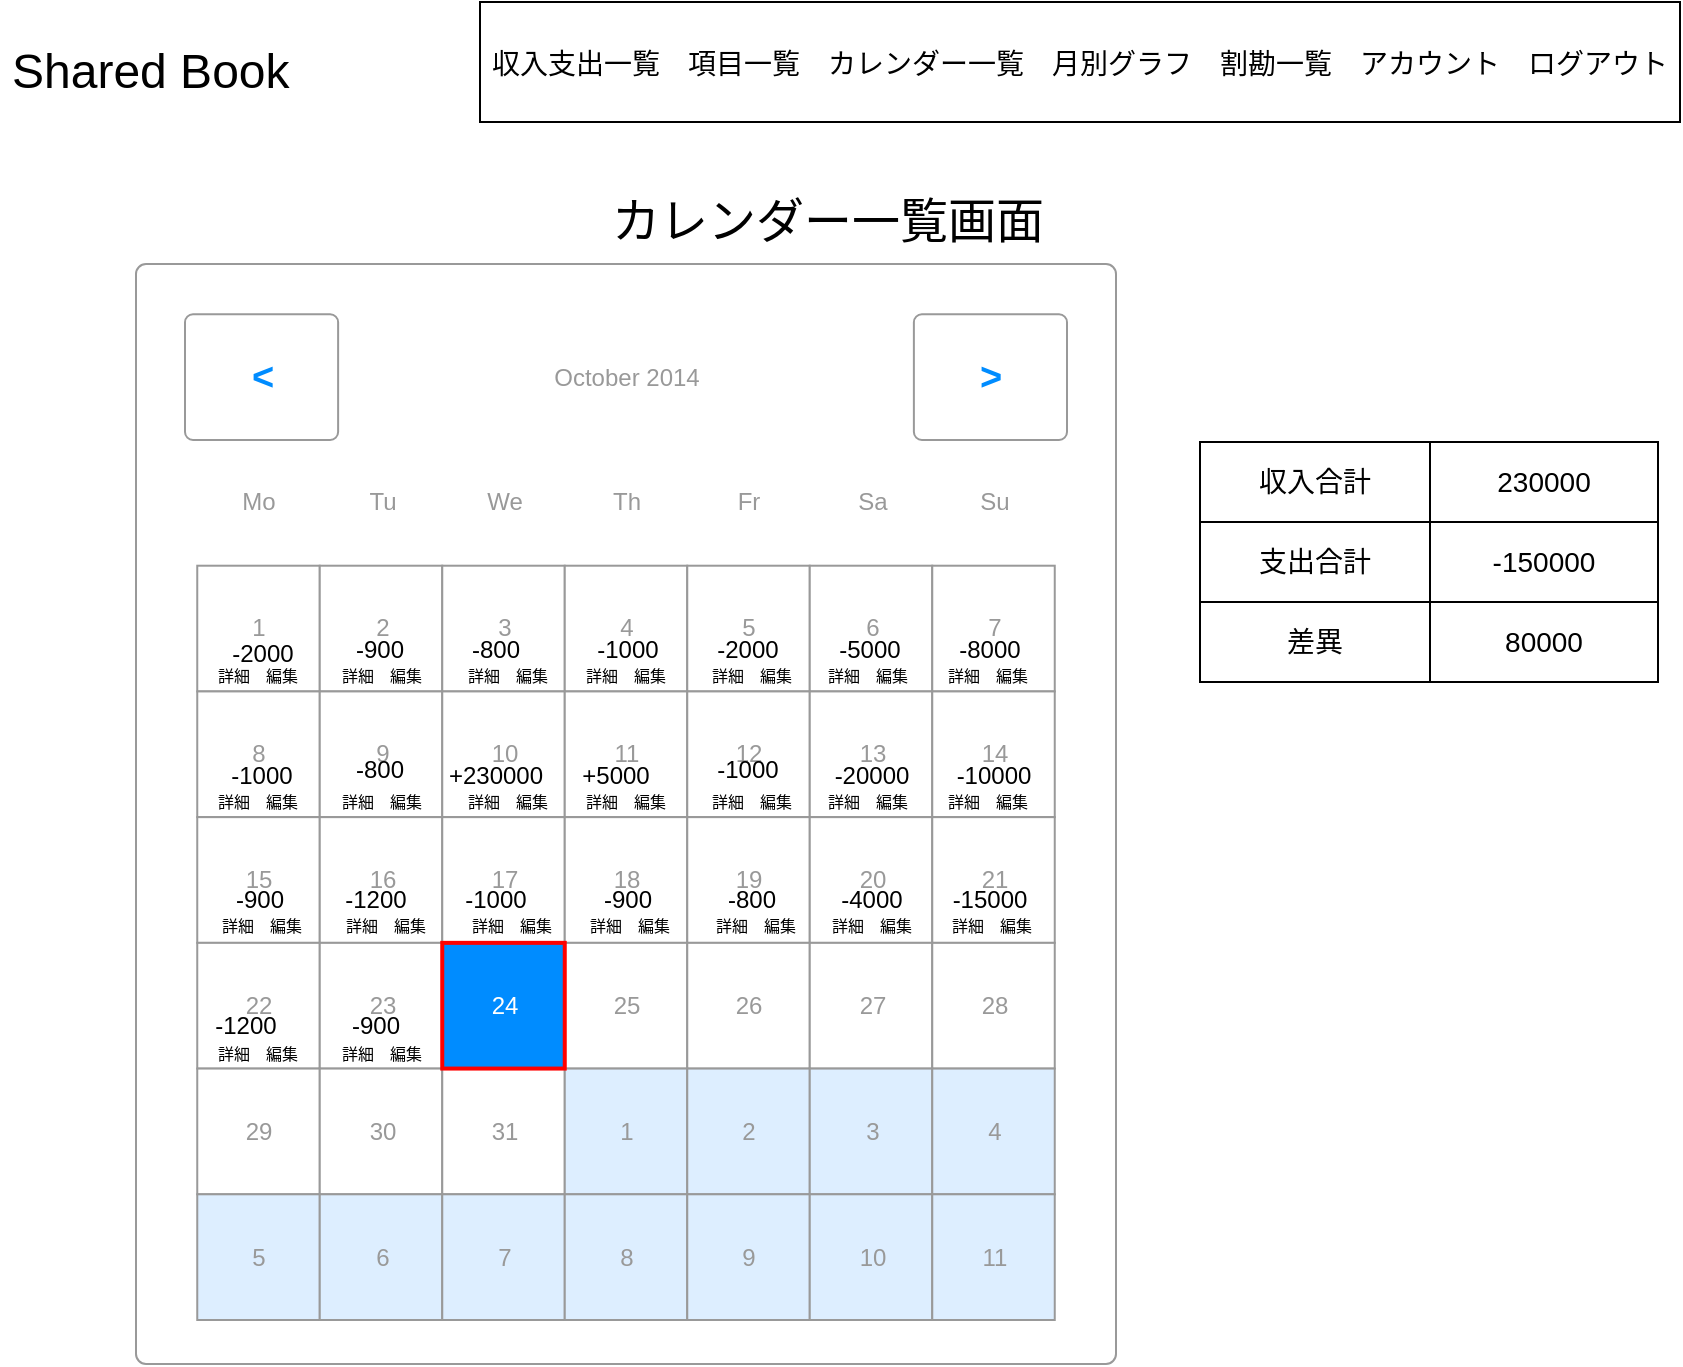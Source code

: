 <mxfile>
    <diagram id="T_hlK8nRYJqbb6nCMalY" name="Page-1">
        <mxGraphModel dx="901" dy="475" grid="1" gridSize="10" guides="1" tooltips="1" connect="1" arrows="1" fold="1" page="1" pageScale="1" pageWidth="850" pageHeight="1100" math="0" shadow="0">
            <root>
                <mxCell id="0"/>
                <mxCell id="1" parent="0"/>
                <mxCell id="2" value="&lt;font style=&quot;font-size: 24px;&quot;&gt;Shared Book&lt;/font&gt;" style="text;strokeColor=none;fillColor=none;align=left;verticalAlign=middle;spacingLeft=4;spacingRight=4;overflow=hidden;points=[[0,0.5],[1,0.5]];portConstraint=eastwest;rotatable=0;whiteSpace=wrap;html=1;" vertex="1" parent="1">
                    <mxGeometry x="10" y="10" width="190" height="50" as="geometry"/>
                </mxCell>
                <mxCell id="3" value="&lt;font style=&quot;font-size: 24px;&quot;&gt;カレンダー一覧画面&lt;/font&gt;" style="text;strokeColor=none;fillColor=none;align=left;verticalAlign=middle;spacingLeft=4;spacingRight=4;overflow=hidden;points=[[0,0.5],[1,0.5]];portConstraint=eastwest;rotatable=0;whiteSpace=wrap;html=1;" vertex="1" parent="1">
                    <mxGeometry x="310" y="85" width="230" height="50" as="geometry"/>
                </mxCell>
                <mxCell id="18" value="" style="strokeWidth=1;shadow=0;dashed=0;align=center;html=1;shape=mxgraph.mockup.forms.rrect;rSize=5;strokeColor=#999999;fillColor=#ffffff;" vertex="1" parent="1">
                    <mxGeometry x="78" y="131" width="490" height="550" as="geometry"/>
                </mxCell>
                <mxCell id="19" value="October 2014" style="strokeWidth=1;shadow=0;dashed=0;align=center;html=1;shape=mxgraph.mockup.forms.anchor;fontColor=#999999;" vertex="1" parent="18">
                    <mxGeometry x="91.875" y="25.143" width="306.25" height="62.857" as="geometry"/>
                </mxCell>
                <mxCell id="20" value="&lt;" style="strokeWidth=1;shadow=0;dashed=0;align=center;html=1;shape=mxgraph.mockup.forms.rrect;rSize=4;strokeColor=#999999;fontColor=#008cff;fontSize=19;fontStyle=1;" vertex="1" parent="18">
                    <mxGeometry x="24.5" y="25.143" width="76.562" height="62.857" as="geometry"/>
                </mxCell>
                <mxCell id="21" value="&gt;" style="strokeWidth=1;shadow=0;dashed=0;align=center;html=1;shape=mxgraph.mockup.forms.rrect;rSize=4;strokeColor=#999999;fontColor=#008cff;fontSize=19;fontStyle=1;" vertex="1" parent="18">
                    <mxGeometry x="388.938" y="25.143" width="76.562" height="62.857" as="geometry"/>
                </mxCell>
                <mxCell id="22" value="Mo" style="strokeWidth=1;shadow=0;dashed=0;align=center;html=1;shape=mxgraph.mockup.forms.anchor;fontColor=#999999;" vertex="1" parent="18">
                    <mxGeometry x="30.625" y="88" width="61.25" height="62.857" as="geometry"/>
                </mxCell>
                <mxCell id="23" value="Tu" style="strokeWidth=1;shadow=0;dashed=0;align=center;html=1;shape=mxgraph.mockup.forms.anchor;fontColor=#999999;" vertex="1" parent="18">
                    <mxGeometry x="91.875" y="88" width="61.25" height="62.857" as="geometry"/>
                </mxCell>
                <mxCell id="24" value="We" style="strokeWidth=1;shadow=0;dashed=0;align=center;html=1;shape=mxgraph.mockup.forms.anchor;fontColor=#999999;" vertex="1" parent="18">
                    <mxGeometry x="153.125" y="88" width="61.25" height="62.857" as="geometry"/>
                </mxCell>
                <mxCell id="25" value="Th" style="strokeWidth=1;shadow=0;dashed=0;align=center;html=1;shape=mxgraph.mockup.forms.anchor;fontColor=#999999;" vertex="1" parent="18">
                    <mxGeometry x="214.375" y="88" width="61.25" height="62.857" as="geometry"/>
                </mxCell>
                <mxCell id="26" value="Fr" style="strokeWidth=1;shadow=0;dashed=0;align=center;html=1;shape=mxgraph.mockup.forms.anchor;fontColor=#999999;" vertex="1" parent="18">
                    <mxGeometry x="275.625" y="88" width="61.25" height="62.857" as="geometry"/>
                </mxCell>
                <mxCell id="27" value="Sa" style="strokeWidth=1;shadow=0;dashed=0;align=center;html=1;shape=mxgraph.mockup.forms.anchor;fontColor=#999999;" vertex="1" parent="18">
                    <mxGeometry x="336.875" y="88" width="61.25" height="62.857" as="geometry"/>
                </mxCell>
                <mxCell id="28" value="Su" style="strokeWidth=1;shadow=0;dashed=0;align=center;html=1;shape=mxgraph.mockup.forms.anchor;fontColor=#999999;" vertex="1" parent="18">
                    <mxGeometry x="398.125" y="88" width="61.25" height="62.857" as="geometry"/>
                </mxCell>
                <mxCell id="29" value="1" style="strokeWidth=1;shadow=0;dashed=0;align=center;html=1;shape=mxgraph.mockup.forms.rrect;rSize=0;strokeColor=#999999;fontColor=#999999;" vertex="1" parent="18">
                    <mxGeometry x="30.625" y="150.857" width="61.25" height="62.857" as="geometry"/>
                </mxCell>
                <mxCell id="30" value="2" style="strokeWidth=1;shadow=0;dashed=0;align=center;html=1;shape=mxgraph.mockup.forms.rrect;rSize=0;strokeColor=#999999;fontColor=#999999;" vertex="1" parent="18">
                    <mxGeometry x="91.875" y="150.857" width="61.25" height="62.857" as="geometry"/>
                </mxCell>
                <mxCell id="31" value="3" style="strokeWidth=1;shadow=0;dashed=0;align=center;html=1;shape=mxgraph.mockup.forms.rrect;rSize=0;strokeColor=#999999;fontColor=#999999;" vertex="1" parent="18">
                    <mxGeometry x="153.125" y="150.857" width="61.25" height="62.857" as="geometry"/>
                </mxCell>
                <mxCell id="32" value="4" style="strokeWidth=1;shadow=0;dashed=0;align=center;html=1;shape=mxgraph.mockup.forms.rrect;rSize=0;strokeColor=#999999;fontColor=#999999;" vertex="1" parent="18">
                    <mxGeometry x="214.375" y="150.857" width="61.25" height="62.857" as="geometry"/>
                </mxCell>
                <mxCell id="33" value="5" style="strokeWidth=1;shadow=0;dashed=0;align=center;html=1;shape=mxgraph.mockup.forms.rrect;rSize=0;strokeColor=#999999;fontColor=#999999;" vertex="1" parent="18">
                    <mxGeometry x="275.625" y="150.857" width="61.25" height="62.857" as="geometry"/>
                </mxCell>
                <mxCell id="34" value="6" style="strokeWidth=1;shadow=0;dashed=0;align=center;html=1;shape=mxgraph.mockup.forms.rrect;rSize=0;strokeColor=#999999;fontColor=#999999;" vertex="1" parent="18">
                    <mxGeometry x="336.875" y="150.857" width="61.25" height="62.857" as="geometry"/>
                </mxCell>
                <mxCell id="35" value="7" style="strokeWidth=1;shadow=0;dashed=0;align=center;html=1;shape=mxgraph.mockup.forms.rrect;rSize=0;strokeColor=#999999;fontColor=#999999;" vertex="1" parent="18">
                    <mxGeometry x="398.125" y="150.857" width="61.25" height="62.857" as="geometry"/>
                </mxCell>
                <mxCell id="36" value="8" style="strokeWidth=1;shadow=0;dashed=0;align=center;html=1;shape=mxgraph.mockup.forms.rrect;rSize=0;strokeColor=#999999;fontColor=#999999;" vertex="1" parent="18">
                    <mxGeometry x="30.625" y="213.714" width="61.25" height="62.857" as="geometry"/>
                </mxCell>
                <mxCell id="37" value="9" style="strokeWidth=1;shadow=0;dashed=0;align=center;html=1;shape=mxgraph.mockup.forms.rrect;rSize=0;strokeColor=#999999;fontColor=#999999;" vertex="1" parent="18">
                    <mxGeometry x="91.875" y="213.714" width="61.25" height="62.857" as="geometry"/>
                </mxCell>
                <mxCell id="38" value="10" style="strokeWidth=1;shadow=0;dashed=0;align=center;html=1;shape=mxgraph.mockup.forms.rrect;rSize=0;strokeColor=#999999;fontColor=#999999;" vertex="1" parent="18">
                    <mxGeometry x="153.125" y="213.714" width="61.25" height="62.857" as="geometry"/>
                </mxCell>
                <mxCell id="39" value="11" style="strokeWidth=1;shadow=0;dashed=0;align=center;html=1;shape=mxgraph.mockup.forms.rrect;rSize=0;strokeColor=#999999;fontColor=#999999;" vertex="1" parent="18">
                    <mxGeometry x="214.375" y="213.714" width="61.25" height="62.857" as="geometry"/>
                </mxCell>
                <mxCell id="40" value="12" style="strokeWidth=1;shadow=0;dashed=0;align=center;html=1;shape=mxgraph.mockup.forms.rrect;rSize=0;strokeColor=#999999;fontColor=#999999;" vertex="1" parent="18">
                    <mxGeometry x="275.625" y="213.714" width="61.25" height="62.857" as="geometry"/>
                </mxCell>
                <mxCell id="41" value="13" style="strokeWidth=1;shadow=0;dashed=0;align=center;html=1;shape=mxgraph.mockup.forms.rrect;rSize=0;strokeColor=#999999;fontColor=#999999;" vertex="1" parent="18">
                    <mxGeometry x="336.875" y="213.714" width="61.25" height="62.857" as="geometry"/>
                </mxCell>
                <mxCell id="42" value="14" style="strokeWidth=1;shadow=0;dashed=0;align=center;html=1;shape=mxgraph.mockup.forms.rrect;rSize=0;strokeColor=#999999;fontColor=#999999;" vertex="1" parent="18">
                    <mxGeometry x="398.125" y="213.714" width="61.25" height="62.857" as="geometry"/>
                </mxCell>
                <mxCell id="43" value="15" style="strokeWidth=1;shadow=0;dashed=0;align=center;html=1;shape=mxgraph.mockup.forms.rrect;rSize=0;strokeColor=#999999;fontColor=#999999;" vertex="1" parent="18">
                    <mxGeometry x="30.625" y="276.571" width="61.25" height="62.857" as="geometry"/>
                </mxCell>
                <mxCell id="44" value="16" style="strokeWidth=1;shadow=0;dashed=0;align=center;html=1;shape=mxgraph.mockup.forms.rrect;rSize=0;strokeColor=#999999;fontColor=#999999;" vertex="1" parent="18">
                    <mxGeometry x="91.875" y="276.571" width="61.25" height="62.857" as="geometry"/>
                </mxCell>
                <mxCell id="45" value="17" style="strokeWidth=1;shadow=0;dashed=0;align=center;html=1;shape=mxgraph.mockup.forms.rrect;rSize=0;strokeColor=#999999;fontColor=#999999;" vertex="1" parent="18">
                    <mxGeometry x="153.125" y="276.571" width="61.25" height="62.857" as="geometry"/>
                </mxCell>
                <mxCell id="46" value="18" style="strokeWidth=1;shadow=0;dashed=0;align=center;html=1;shape=mxgraph.mockup.forms.rrect;rSize=0;strokeColor=#999999;fontColor=#999999;" vertex="1" parent="18">
                    <mxGeometry x="214.375" y="276.571" width="61.25" height="62.857" as="geometry"/>
                </mxCell>
                <mxCell id="47" value="19" style="strokeWidth=1;shadow=0;dashed=0;align=center;html=1;shape=mxgraph.mockup.forms.rrect;rSize=0;strokeColor=#999999;fontColor=#999999;" vertex="1" parent="18">
                    <mxGeometry x="275.625" y="276.571" width="61.25" height="62.857" as="geometry"/>
                </mxCell>
                <mxCell id="48" value="20" style="strokeWidth=1;shadow=0;dashed=0;align=center;html=1;shape=mxgraph.mockup.forms.rrect;rSize=0;strokeColor=#999999;fontColor=#999999;" vertex="1" parent="18">
                    <mxGeometry x="336.875" y="276.571" width="61.25" height="62.857" as="geometry"/>
                </mxCell>
                <mxCell id="49" value="21" style="strokeWidth=1;shadow=0;dashed=0;align=center;html=1;shape=mxgraph.mockup.forms.rrect;rSize=0;strokeColor=#999999;fontColor=#999999;" vertex="1" parent="18">
                    <mxGeometry x="398.125" y="276.571" width="61.25" height="62.857" as="geometry"/>
                </mxCell>
                <mxCell id="50" value="22" style="strokeWidth=1;shadow=0;dashed=0;align=center;html=1;shape=mxgraph.mockup.forms.rrect;rSize=0;strokeColor=#999999;fontColor=#999999;" vertex="1" parent="18">
                    <mxGeometry x="30.625" y="339.429" width="61.25" height="62.857" as="geometry"/>
                </mxCell>
                <mxCell id="51" value="23" style="strokeWidth=1;shadow=0;dashed=0;align=center;html=1;shape=mxgraph.mockup.forms.rrect;rSize=0;strokeColor=#999999;fontColor=#999999;" vertex="1" parent="18">
                    <mxGeometry x="91.875" y="339.429" width="61.25" height="62.857" as="geometry"/>
                </mxCell>
                <mxCell id="52" value="25" style="strokeWidth=1;shadow=0;dashed=0;align=center;html=1;shape=mxgraph.mockup.forms.rrect;rSize=0;strokeColor=#999999;fontColor=#999999;" vertex="1" parent="18">
                    <mxGeometry x="214.375" y="339.429" width="61.25" height="62.857" as="geometry"/>
                </mxCell>
                <mxCell id="53" value="26" style="strokeWidth=1;shadow=0;dashed=0;align=center;html=1;shape=mxgraph.mockup.forms.rrect;rSize=0;strokeColor=#999999;fontColor=#999999;" vertex="1" parent="18">
                    <mxGeometry x="275.625" y="339.429" width="61.25" height="62.857" as="geometry"/>
                </mxCell>
                <mxCell id="54" value="27" style="strokeWidth=1;shadow=0;dashed=0;align=center;html=1;shape=mxgraph.mockup.forms.rrect;rSize=0;strokeColor=#999999;fontColor=#999999;" vertex="1" parent="18">
                    <mxGeometry x="336.875" y="339.429" width="61.25" height="62.857" as="geometry"/>
                </mxCell>
                <mxCell id="55" value="28" style="strokeWidth=1;shadow=0;dashed=0;align=center;html=1;shape=mxgraph.mockup.forms.rrect;rSize=0;strokeColor=#999999;fontColor=#999999;" vertex="1" parent="18">
                    <mxGeometry x="398.125" y="339.429" width="61.25" height="62.857" as="geometry"/>
                </mxCell>
                <mxCell id="56" value="29" style="strokeWidth=1;shadow=0;dashed=0;align=center;html=1;shape=mxgraph.mockup.forms.rrect;rSize=0;strokeColor=#999999;fontColor=#999999;" vertex="1" parent="18">
                    <mxGeometry x="30.625" y="402.286" width="61.25" height="62.857" as="geometry"/>
                </mxCell>
                <mxCell id="57" value="30" style="strokeWidth=1;shadow=0;dashed=0;align=center;html=1;shape=mxgraph.mockup.forms.rrect;rSize=0;strokeColor=#999999;fontColor=#999999;" vertex="1" parent="18">
                    <mxGeometry x="91.875" y="402.286" width="61.25" height="62.857" as="geometry"/>
                </mxCell>
                <mxCell id="58" value="31" style="strokeWidth=1;shadow=0;dashed=0;align=center;html=1;shape=mxgraph.mockup.forms.rrect;rSize=0;strokeColor=#999999;fontColor=#999999;" vertex="1" parent="18">
                    <mxGeometry x="153.125" y="402.286" width="61.25" height="62.857" as="geometry"/>
                </mxCell>
                <mxCell id="59" value="1" style="strokeWidth=1;shadow=0;dashed=0;align=center;html=1;shape=mxgraph.mockup.forms.rrect;rSize=0;strokeColor=#999999;fontColor=#999999;fillColor=#ddeeff;" vertex="1" parent="18">
                    <mxGeometry x="214.375" y="402.286" width="61.25" height="62.857" as="geometry"/>
                </mxCell>
                <mxCell id="60" value="2" style="strokeWidth=1;shadow=0;dashed=0;align=center;html=1;shape=mxgraph.mockup.forms.rrect;rSize=0;strokeColor=#999999;fontColor=#999999;fillColor=#ddeeff;" vertex="1" parent="18">
                    <mxGeometry x="275.625" y="402.286" width="61.25" height="62.857" as="geometry"/>
                </mxCell>
                <mxCell id="61" value="3" style="strokeWidth=1;shadow=0;dashed=0;align=center;html=1;shape=mxgraph.mockup.forms.rrect;rSize=0;strokeColor=#999999;fontColor=#999999;fillColor=#ddeeff;" vertex="1" parent="18">
                    <mxGeometry x="336.875" y="402.286" width="61.25" height="62.857" as="geometry"/>
                </mxCell>
                <mxCell id="62" value="4" style="strokeWidth=1;shadow=0;dashed=0;align=center;html=1;shape=mxgraph.mockup.forms.rrect;rSize=0;strokeColor=#999999;fontColor=#999999;fillColor=#ddeeff;" vertex="1" parent="18">
                    <mxGeometry x="398.125" y="402.286" width="61.25" height="62.857" as="geometry"/>
                </mxCell>
                <mxCell id="63" value="5" style="strokeWidth=1;shadow=0;dashed=0;align=center;html=1;shape=mxgraph.mockup.forms.rrect;rSize=0;strokeColor=#999999;fontColor=#999999;fillColor=#ddeeff;" vertex="1" parent="18">
                    <mxGeometry x="30.625" y="465.143" width="61.25" height="62.857" as="geometry"/>
                </mxCell>
                <mxCell id="64" value="6" style="strokeWidth=1;shadow=0;dashed=0;align=center;html=1;shape=mxgraph.mockup.forms.rrect;rSize=0;strokeColor=#999999;fontColor=#999999;fillColor=#ddeeff;" vertex="1" parent="18">
                    <mxGeometry x="91.875" y="465.143" width="61.25" height="62.857" as="geometry"/>
                </mxCell>
                <mxCell id="65" value="7" style="strokeWidth=1;shadow=0;dashed=0;align=center;html=1;shape=mxgraph.mockup.forms.rrect;rSize=0;strokeColor=#999999;fontColor=#999999;fillColor=#ddeeff;" vertex="1" parent="18">
                    <mxGeometry x="153.125" y="465.143" width="61.25" height="62.857" as="geometry"/>
                </mxCell>
                <mxCell id="66" value="8" style="strokeWidth=1;shadow=0;dashed=0;align=center;html=1;shape=mxgraph.mockup.forms.rrect;rSize=0;strokeColor=#999999;fontColor=#999999;fillColor=#ddeeff;" vertex="1" parent="18">
                    <mxGeometry x="214.375" y="465.143" width="61.25" height="62.857" as="geometry"/>
                </mxCell>
                <mxCell id="67" value="9" style="strokeWidth=1;shadow=0;dashed=0;align=center;html=1;shape=mxgraph.mockup.forms.rrect;rSize=0;strokeColor=#999999;fontColor=#999999;fillColor=#ddeeff;" vertex="1" parent="18">
                    <mxGeometry x="275.625" y="465.143" width="61.25" height="62.857" as="geometry"/>
                </mxCell>
                <mxCell id="68" value="10" style="strokeWidth=1;shadow=0;dashed=0;align=center;html=1;shape=mxgraph.mockup.forms.rrect;rSize=0;strokeColor=#999999;fontColor=#999999;fillColor=#ddeeff;" vertex="1" parent="18">
                    <mxGeometry x="336.875" y="465.143" width="61.25" height="62.857" as="geometry"/>
                </mxCell>
                <mxCell id="69" value="11" style="strokeWidth=1;shadow=0;dashed=0;align=center;html=1;shape=mxgraph.mockup.forms.rrect;rSize=0;strokeColor=#999999;fontColor=#999999;fillColor=#ddeeff;" vertex="1" parent="18">
                    <mxGeometry x="398.125" y="465.143" width="61.25" height="62.857" as="geometry"/>
                </mxCell>
                <mxCell id="70" value="24" style="strokeWidth=1;shadow=0;dashed=0;align=center;html=1;shape=mxgraph.mockup.forms.rrect;rSize=0;strokeColor=#ff0000;fontColor=#ffffff;strokeWidth=2;fillColor=#008cff;" vertex="1" parent="18">
                    <mxGeometry x="153.125" y="339.429" width="61.25" height="62.857" as="geometry"/>
                </mxCell>
                <mxCell id="72" value="-2000" style="text;html=1;strokeColor=none;fillColor=none;align=center;verticalAlign=middle;whiteSpace=wrap;rounded=0;" vertex="1" parent="18">
                    <mxGeometry x="40.53" y="180" width="44.5" height="30" as="geometry"/>
                </mxCell>
                <mxCell id="78" value="-20000" style="text;html=1;strokeColor=none;fillColor=none;align=center;verticalAlign=middle;whiteSpace=wrap;rounded=0;" vertex="1" parent="18">
                    <mxGeometry x="338.12" y="241" width="60" height="30" as="geometry"/>
                </mxCell>
                <mxCell id="80" value="-4000" style="text;html=1;strokeColor=none;fillColor=none;align=center;verticalAlign=middle;whiteSpace=wrap;rounded=0;" vertex="1" parent="18">
                    <mxGeometry x="338.12" y="303.43" width="60" height="30" as="geometry"/>
                </mxCell>
                <mxCell id="83" value="-5000" style="text;html=1;strokeColor=none;fillColor=none;align=center;verticalAlign=middle;whiteSpace=wrap;rounded=0;" vertex="1" parent="18">
                    <mxGeometry x="336.88" y="178" width="60" height="30" as="geometry"/>
                </mxCell>
                <mxCell id="84" value="-8000" style="text;html=1;strokeColor=none;fillColor=none;align=center;verticalAlign=middle;whiteSpace=wrap;rounded=0;" vertex="1" parent="18">
                    <mxGeometry x="396.88" y="178" width="60" height="30" as="geometry"/>
                </mxCell>
                <mxCell id="85" value="-10000" style="text;html=1;strokeColor=none;fillColor=none;align=center;verticalAlign=middle;whiteSpace=wrap;rounded=0;" vertex="1" parent="18">
                    <mxGeometry x="398.75" y="241" width="60" height="30" as="geometry"/>
                </mxCell>
                <mxCell id="149" value="-800" style="text;html=1;strokeColor=none;fillColor=none;align=center;verticalAlign=middle;whiteSpace=wrap;rounded=0;" vertex="1" parent="18">
                    <mxGeometry x="150" y="178.0" width="60" height="30" as="geometry"/>
                </mxCell>
                <mxCell id="150" value="-1000" style="text;html=1;strokeColor=none;fillColor=none;align=center;verticalAlign=middle;whiteSpace=wrap;rounded=0;" vertex="1" parent="18">
                    <mxGeometry x="216.25" y="178.0" width="60" height="30" as="geometry"/>
                </mxCell>
                <mxCell id="152" value="-1000" style="text;html=1;strokeColor=none;fillColor=none;align=center;verticalAlign=middle;whiteSpace=wrap;rounded=0;" vertex="1" parent="18">
                    <mxGeometry x="150" y="303.43" width="60" height="30" as="geometry"/>
                </mxCell>
                <mxCell id="151" value="-1000" style="text;html=1;strokeColor=none;fillColor=none;align=center;verticalAlign=middle;whiteSpace=wrap;rounded=0;" vertex="1" parent="18">
                    <mxGeometry x="32.78" y="241.0" width="60" height="30" as="geometry"/>
                </mxCell>
                <mxCell id="153" value="-1000" style="text;html=1;strokeColor=none;fillColor=none;align=center;verticalAlign=middle;whiteSpace=wrap;rounded=0;" vertex="1" parent="18">
                    <mxGeometry x="276.25" y="237.57" width="60" height="30" as="geometry"/>
                </mxCell>
                <mxCell id="154" value="-900" style="text;html=1;strokeColor=none;fillColor=none;align=center;verticalAlign=middle;whiteSpace=wrap;rounded=0;" vertex="1" parent="18">
                    <mxGeometry x="216.25" y="303.43" width="60" height="30" as="geometry"/>
                </mxCell>
                <mxCell id="155" value="-900" style="text;html=1;strokeColor=none;fillColor=none;align=center;verticalAlign=middle;whiteSpace=wrap;rounded=0;" vertex="1" parent="18">
                    <mxGeometry x="90" y="366.29" width="60" height="30" as="geometry"/>
                </mxCell>
                <mxCell id="156" value="-900" style="text;html=1;strokeColor=none;fillColor=none;align=center;verticalAlign=middle;whiteSpace=wrap;rounded=0;" vertex="1" parent="18">
                    <mxGeometry x="91.88" y="178" width="60" height="30" as="geometry"/>
                </mxCell>
                <mxCell id="157" value="-800" style="text;html=1;strokeColor=none;fillColor=none;align=center;verticalAlign=middle;whiteSpace=wrap;rounded=0;" vertex="1" parent="18">
                    <mxGeometry x="91.88" y="237.57" width="60" height="30" as="geometry"/>
                </mxCell>
                <mxCell id="158" value="-800" style="text;html=1;strokeColor=none;fillColor=none;align=center;verticalAlign=middle;whiteSpace=wrap;rounded=0;" vertex="1" parent="18">
                    <mxGeometry x="278.12" y="303.43" width="60" height="30" as="geometry"/>
                </mxCell>
                <mxCell id="159" value="+230000" style="text;html=1;strokeColor=none;fillColor=none;align=center;verticalAlign=middle;whiteSpace=wrap;rounded=0;" vertex="1" parent="18">
                    <mxGeometry x="150" y="241.0" width="60" height="30" as="geometry"/>
                </mxCell>
                <mxCell id="161" value="-1200" style="text;html=1;strokeColor=none;fillColor=none;align=center;verticalAlign=middle;whiteSpace=wrap;rounded=0;" vertex="1" parent="18">
                    <mxGeometry x="25.03" y="366.29" width="60" height="30" as="geometry"/>
                </mxCell>
                <mxCell id="162" value="-1200" style="text;html=1;strokeColor=none;fillColor=none;align=center;verticalAlign=middle;whiteSpace=wrap;rounded=0;" vertex="1" parent="18">
                    <mxGeometry x="90" y="303.43" width="60" height="30" as="geometry"/>
                </mxCell>
                <mxCell id="163" value="-900" style="text;html=1;strokeColor=none;fillColor=none;align=center;verticalAlign=middle;whiteSpace=wrap;rounded=0;" vertex="1" parent="18">
                    <mxGeometry x="31.88" y="303.43" width="60" height="30" as="geometry"/>
                </mxCell>
                <mxCell id="164" value="+5000" style="text;html=1;strokeColor=none;fillColor=none;align=center;verticalAlign=middle;whiteSpace=wrap;rounded=0;" vertex="1" parent="18">
                    <mxGeometry x="210" y="241" width="60" height="30" as="geometry"/>
                </mxCell>
                <mxCell id="166" value="-2000" style="text;html=1;strokeColor=none;fillColor=none;align=center;verticalAlign=middle;whiteSpace=wrap;rounded=0;" vertex="1" parent="18">
                    <mxGeometry x="275.63" y="178.0" width="60" height="30" as="geometry"/>
                </mxCell>
                <mxCell id="167" value="&lt;font style=&quot;font-size: 8px;&quot;&gt;詳細　編集&lt;/font&gt;" style="text;html=1;strokeColor=none;fillColor=none;align=center;verticalAlign=middle;whiteSpace=wrap;rounded=0;" vertex="1" parent="18">
                    <mxGeometry x="31.03" y="190.0" width="60" height="30" as="geometry"/>
                </mxCell>
                <mxCell id="168" value="&lt;font style=&quot;font-size: 8px;&quot;&gt;詳細　編集&lt;/font&gt;" style="text;html=1;strokeColor=none;fillColor=none;align=center;verticalAlign=middle;whiteSpace=wrap;rounded=0;" vertex="1" parent="18">
                    <mxGeometry x="93.13" y="190" width="60" height="30" as="geometry"/>
                </mxCell>
                <mxCell id="169" value="&lt;font style=&quot;font-size: 8px;&quot;&gt;詳細　編集&lt;/font&gt;" style="text;html=1;strokeColor=none;fillColor=none;align=center;verticalAlign=middle;whiteSpace=wrap;rounded=0;" vertex="1" parent="18">
                    <mxGeometry x="156.25" y="190" width="60" height="30" as="geometry"/>
                </mxCell>
                <mxCell id="170" value="&lt;font style=&quot;font-size: 8px;&quot;&gt;詳細　編集&lt;/font&gt;" style="text;html=1;strokeColor=none;fillColor=none;align=center;verticalAlign=middle;whiteSpace=wrap;rounded=0;" vertex="1" parent="18">
                    <mxGeometry x="215" y="190" width="60" height="30" as="geometry"/>
                </mxCell>
                <mxCell id="171" value="&lt;font style=&quot;font-size: 8px;&quot;&gt;詳細　編集&lt;/font&gt;" style="text;html=1;strokeColor=none;fillColor=none;align=center;verticalAlign=middle;whiteSpace=wrap;rounded=0;" vertex="1" parent="18">
                    <mxGeometry x="278.12" y="190" width="60" height="30" as="geometry"/>
                </mxCell>
                <mxCell id="172" value="&lt;font style=&quot;font-size: 8px;&quot;&gt;詳細　編集&lt;/font&gt;" style="text;html=1;strokeColor=none;fillColor=none;align=center;verticalAlign=middle;whiteSpace=wrap;rounded=0;" vertex="1" parent="18">
                    <mxGeometry x="336.25" y="190" width="60" height="30" as="geometry"/>
                </mxCell>
                <mxCell id="173" value="&lt;font style=&quot;font-size: 8px;&quot;&gt;詳細　編集&lt;/font&gt;" style="text;html=1;strokeColor=none;fillColor=none;align=center;verticalAlign=middle;whiteSpace=wrap;rounded=0;" vertex="1" parent="18">
                    <mxGeometry x="396.25" y="190" width="60" height="30" as="geometry"/>
                </mxCell>
                <mxCell id="76" value="-15000" style="text;html=1;strokeColor=none;fillColor=none;align=center;verticalAlign=middle;whiteSpace=wrap;rounded=0;" vertex="1" parent="1">
                    <mxGeometry x="475.22" y="434.43" width="60" height="30" as="geometry"/>
                </mxCell>
                <mxCell id="174" value="&lt;font style=&quot;font-size: 8px;&quot;&gt;詳細　編集&lt;/font&gt;" style="text;html=1;strokeColor=none;fillColor=none;align=center;verticalAlign=middle;whiteSpace=wrap;rounded=0;" vertex="1" parent="1">
                    <mxGeometry x="109.03" y="384" width="60" height="30" as="geometry"/>
                </mxCell>
                <mxCell id="175" value="&lt;font style=&quot;font-size: 8px;&quot;&gt;詳細　編集&lt;/font&gt;" style="text;html=1;strokeColor=none;fillColor=none;align=center;verticalAlign=middle;whiteSpace=wrap;rounded=0;" vertex="1" parent="1">
                    <mxGeometry x="171.13" y="384" width="60" height="30" as="geometry"/>
                </mxCell>
                <mxCell id="176" value="&lt;font style=&quot;font-size: 8px;&quot;&gt;詳細　編集&lt;/font&gt;" style="text;html=1;strokeColor=none;fillColor=none;align=center;verticalAlign=middle;whiteSpace=wrap;rounded=0;" vertex="1" parent="1">
                    <mxGeometry x="234.25" y="384" width="60" height="30" as="geometry"/>
                </mxCell>
                <mxCell id="177" value="&lt;font style=&quot;font-size: 8px;&quot;&gt;詳細　編集&lt;/font&gt;" style="text;html=1;strokeColor=none;fillColor=none;align=center;verticalAlign=middle;whiteSpace=wrap;rounded=0;" vertex="1" parent="1">
                    <mxGeometry x="293" y="384" width="60" height="30" as="geometry"/>
                </mxCell>
                <mxCell id="178" value="&lt;font style=&quot;font-size: 8px;&quot;&gt;詳細　編集&lt;/font&gt;" style="text;html=1;strokeColor=none;fillColor=none;align=center;verticalAlign=middle;whiteSpace=wrap;rounded=0;" vertex="1" parent="1">
                    <mxGeometry x="356.12" y="384" width="60" height="30" as="geometry"/>
                </mxCell>
                <mxCell id="179" value="&lt;font style=&quot;font-size: 8px;&quot;&gt;詳細　編集&lt;/font&gt;" style="text;html=1;strokeColor=none;fillColor=none;align=center;verticalAlign=middle;whiteSpace=wrap;rounded=0;" vertex="1" parent="1">
                    <mxGeometry x="414.25" y="384" width="60" height="30" as="geometry"/>
                </mxCell>
                <mxCell id="180" value="&lt;font style=&quot;font-size: 8px;&quot;&gt;詳細　編集&lt;/font&gt;" style="text;html=1;strokeColor=none;fillColor=none;align=center;verticalAlign=middle;whiteSpace=wrap;rounded=0;" vertex="1" parent="1">
                    <mxGeometry x="474.25" y="384" width="60" height="30" as="geometry"/>
                </mxCell>
                <mxCell id="181" value="&lt;font style=&quot;font-size: 8px;&quot;&gt;詳細　編集&lt;/font&gt;" style="text;html=1;strokeColor=none;fillColor=none;align=center;verticalAlign=middle;whiteSpace=wrap;rounded=0;" vertex="1" parent="1">
                    <mxGeometry x="111.03" y="446" width="60" height="30" as="geometry"/>
                </mxCell>
                <mxCell id="182" value="&lt;font style=&quot;font-size: 8px;&quot;&gt;詳細　編集&lt;/font&gt;" style="text;html=1;strokeColor=none;fillColor=none;align=center;verticalAlign=middle;whiteSpace=wrap;rounded=0;" vertex="1" parent="1">
                    <mxGeometry x="173.13" y="446" width="60" height="30" as="geometry"/>
                </mxCell>
                <mxCell id="183" value="&lt;font style=&quot;font-size: 8px;&quot;&gt;詳細　編集&lt;/font&gt;" style="text;html=1;strokeColor=none;fillColor=none;align=center;verticalAlign=middle;whiteSpace=wrap;rounded=0;" vertex="1" parent="1">
                    <mxGeometry x="236.25" y="446" width="60" height="30" as="geometry"/>
                </mxCell>
                <mxCell id="184" value="&lt;font style=&quot;font-size: 8px;&quot;&gt;詳細　編集&lt;/font&gt;" style="text;html=1;strokeColor=none;fillColor=none;align=center;verticalAlign=middle;whiteSpace=wrap;rounded=0;" vertex="1" parent="1">
                    <mxGeometry x="295" y="446" width="60" height="30" as="geometry"/>
                </mxCell>
                <mxCell id="185" value="&lt;font style=&quot;font-size: 8px;&quot;&gt;詳細　編集&lt;/font&gt;" style="text;html=1;strokeColor=none;fillColor=none;align=center;verticalAlign=middle;whiteSpace=wrap;rounded=0;" vertex="1" parent="1">
                    <mxGeometry x="358.12" y="446" width="60" height="30" as="geometry"/>
                </mxCell>
                <mxCell id="186" value="&lt;font style=&quot;font-size: 8px;&quot;&gt;詳細　編集&lt;/font&gt;" style="text;html=1;strokeColor=none;fillColor=none;align=center;verticalAlign=middle;whiteSpace=wrap;rounded=0;" vertex="1" parent="1">
                    <mxGeometry x="416.25" y="446" width="60" height="30" as="geometry"/>
                </mxCell>
                <mxCell id="187" value="&lt;font style=&quot;font-size: 8px;&quot;&gt;詳細　編集&lt;/font&gt;" style="text;html=1;strokeColor=none;fillColor=none;align=center;verticalAlign=middle;whiteSpace=wrap;rounded=0;" vertex="1" parent="1">
                    <mxGeometry x="476.25" y="446" width="60" height="30" as="geometry"/>
                </mxCell>
                <mxCell id="188" value="&lt;font style=&quot;font-size: 8px;&quot;&gt;詳細　編集&lt;/font&gt;" style="text;html=1;strokeColor=none;fillColor=none;align=center;verticalAlign=middle;whiteSpace=wrap;rounded=0;" vertex="1" parent="1">
                    <mxGeometry x="109.03" y="510" width="60" height="30" as="geometry"/>
                </mxCell>
                <mxCell id="189" value="&lt;font style=&quot;font-size: 8px;&quot;&gt;詳細　編集&lt;/font&gt;" style="text;html=1;strokeColor=none;fillColor=none;align=center;verticalAlign=middle;whiteSpace=wrap;rounded=0;" vertex="1" parent="1">
                    <mxGeometry x="171.13" y="510" width="60" height="30" as="geometry"/>
                </mxCell>
                <mxCell id="203" value="" style="shape=table;html=1;whiteSpace=wrap;startSize=0;container=1;collapsible=0;childLayout=tableLayout;fontSize=8;" vertex="1" parent="1">
                    <mxGeometry x="610" y="220" width="229" height="120" as="geometry"/>
                </mxCell>
                <mxCell id="204" value="" style="shape=tableRow;horizontal=0;startSize=0;swimlaneHead=0;swimlaneBody=0;top=0;left=0;bottom=0;right=0;collapsible=0;dropTarget=0;fillColor=none;points=[[0,0.5],[1,0.5]];portConstraint=eastwest;fontSize=8;" vertex="1" parent="203">
                    <mxGeometry width="229" height="40" as="geometry"/>
                </mxCell>
                <mxCell id="205" value="&lt;font style=&quot;font-size: 14px;&quot;&gt;収入合計&lt;/font&gt;" style="shape=partialRectangle;html=1;whiteSpace=wrap;connectable=0;fillColor=none;top=0;left=0;bottom=0;right=0;overflow=hidden;fontSize=8;" vertex="1" parent="204">
                    <mxGeometry width="115" height="40" as="geometry">
                        <mxRectangle width="115" height="40" as="alternateBounds"/>
                    </mxGeometry>
                </mxCell>
                <mxCell id="206" value="&lt;font style=&quot;font-size: 14px;&quot;&gt;230000&lt;/font&gt;" style="shape=partialRectangle;html=1;whiteSpace=wrap;connectable=0;fillColor=none;top=0;left=0;bottom=0;right=0;overflow=hidden;fontSize=8;" vertex="1" parent="204">
                    <mxGeometry x="115" width="114" height="40" as="geometry">
                        <mxRectangle width="114" height="40" as="alternateBounds"/>
                    </mxGeometry>
                </mxCell>
                <mxCell id="208" value="" style="shape=tableRow;horizontal=0;startSize=0;swimlaneHead=0;swimlaneBody=0;top=0;left=0;bottom=0;right=0;collapsible=0;dropTarget=0;fillColor=none;points=[[0,0.5],[1,0.5]];portConstraint=eastwest;fontSize=8;" vertex="1" parent="203">
                    <mxGeometry y="40" width="229" height="40" as="geometry"/>
                </mxCell>
                <mxCell id="209" value="&lt;font style=&quot;font-size: 14px;&quot;&gt;支出合計&lt;/font&gt;" style="shape=partialRectangle;html=1;whiteSpace=wrap;connectable=0;fillColor=none;top=0;left=0;bottom=0;right=0;overflow=hidden;fontSize=8;" vertex="1" parent="208">
                    <mxGeometry width="115" height="40" as="geometry">
                        <mxRectangle width="115" height="40" as="alternateBounds"/>
                    </mxGeometry>
                </mxCell>
                <mxCell id="210" value="&lt;font style=&quot;font-size: 14px;&quot;&gt;-150000&lt;/font&gt;" style="shape=partialRectangle;html=1;whiteSpace=wrap;connectable=0;fillColor=none;top=0;left=0;bottom=0;right=0;overflow=hidden;fontSize=8;" vertex="1" parent="208">
                    <mxGeometry x="115" width="114" height="40" as="geometry">
                        <mxRectangle width="114" height="40" as="alternateBounds"/>
                    </mxGeometry>
                </mxCell>
                <mxCell id="212" value="" style="shape=tableRow;horizontal=0;startSize=0;swimlaneHead=0;swimlaneBody=0;top=0;left=0;bottom=0;right=0;collapsible=0;dropTarget=0;fillColor=none;points=[[0,0.5],[1,0.5]];portConstraint=eastwest;fontSize=8;" vertex="1" parent="203">
                    <mxGeometry y="80" width="229" height="40" as="geometry"/>
                </mxCell>
                <mxCell id="213" value="&lt;font style=&quot;font-size: 14px;&quot;&gt;差異&lt;/font&gt;" style="shape=partialRectangle;html=1;whiteSpace=wrap;connectable=0;fillColor=none;top=0;left=0;bottom=0;right=0;overflow=hidden;fontSize=8;" vertex="1" parent="212">
                    <mxGeometry width="115" height="40" as="geometry">
                        <mxRectangle width="115" height="40" as="alternateBounds"/>
                    </mxGeometry>
                </mxCell>
                <mxCell id="214" value="&lt;font style=&quot;font-size: 14px;&quot;&gt;80000&lt;/font&gt;" style="shape=partialRectangle;html=1;whiteSpace=wrap;connectable=0;fillColor=none;top=0;left=0;bottom=0;right=0;overflow=hidden;fontSize=8;" vertex="1" parent="212">
                    <mxGeometry x="115" width="114" height="40" as="geometry">
                        <mxRectangle width="114" height="40" as="alternateBounds"/>
                    </mxGeometry>
                </mxCell>
                <mxCell id="216" value="&lt;font style=&quot;font-size: 14px;&quot;&gt;収入支出一覧　項目一覧　カレンダー一覧　月別グラフ　割勘一覧　アカウント　ログアウト&lt;/font&gt;" style="rounded=0;whiteSpace=wrap;html=1;fontSize=18;" vertex="1" parent="1">
                    <mxGeometry x="250" width="600" height="60" as="geometry"/>
                </mxCell>
            </root>
        </mxGraphModel>
    </diagram>
</mxfile>